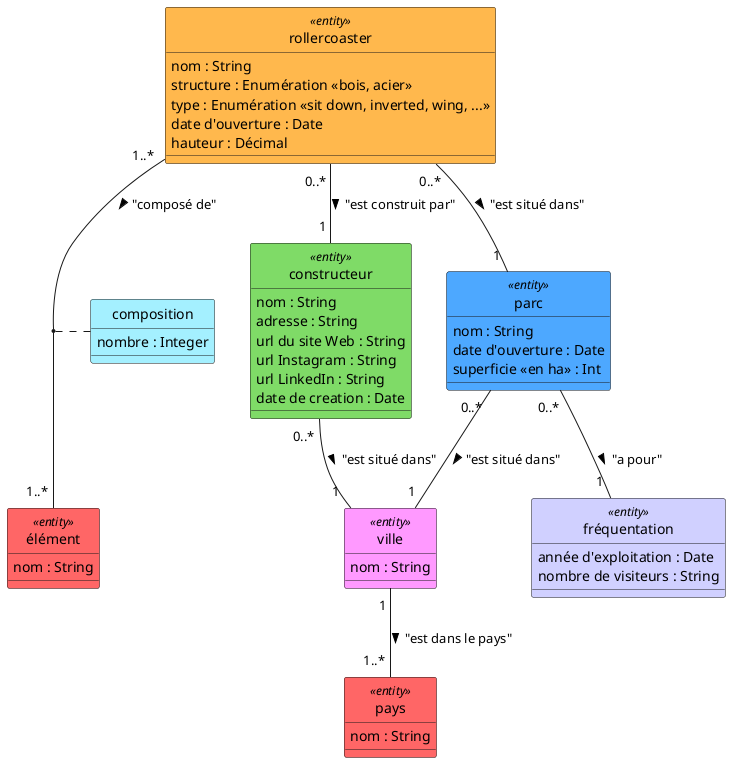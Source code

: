 @startuml

' Masquer les cercles dans les classes
hide circle 

' ---------------------------
'   Définition des entités 
' ---------------------------

entity "rollercoaster"  as rollercoaster <<entity>> #FFB84D {    
    nom : String
    structure : Enumération <<bois, acier>>
    type : Enumération <<sit down, inverted, wing, ...>>
    date d'ouverture : Date
    hauteur : Décimal
}

entity "constructeur" as constructeur <<entity>> #7FDB67 {    
    nom : String
    adresse : String
    url du site Web : String
    url Instagram : String
    url LinkedIn : String
    date de creation : Date
}

entity "parc" as parc <<entity>> #4DA8FF {    
    nom : String
    date d'ouverture : Date
    superficie <<en ha>> : Int
}

entity "ville" as ville <<entity>> #FF99FF {   
    nom : String
}

entity "pays" as pays <<entity>> #FF6666 {   
    nom : String
}

entity "élément" as element <<entity>> #FF6666 {    
    nom : String
}

entity "fréquentation" as frequentation <<entity>> #D0D0FF {    
    année d'exploitation : Date
    nombre de visiteurs : String
}

' -------------------------------
'   Associations (relations)
' -------------------------------

' Un constructeur PEUT NE PAS AVOIR comme PLUSIEURS de rollercoaster, mais avoir d'autres types d'attractions
' Un rollercoaster est obligatoirement construit par UN constructeurs.
rollercoaster  " 0..* "--" 1 " constructeur :  "est construit par" >

' Un rollercoaster est localisé dans UN parc et un parc peut avoir AUCUN ou PLUSIEURS rollercoasters
' A COMPLETER LA RELATION
rollercoaster " 0..* " -- " 1 " parc : "est situé dans" >

' Un constructeur est localisé dans UNE ville, une ville peut avoir AUCUN ou PLUSIEURS constructeurs
' A COMPLETER LA RELATION
constructeur " 0..* " -- " 1 " ville : "est situé dans" >

' Un parc d'attractions est  localisé dans UNE ville, une ville peut avoir AUCUN ou PLUSIEURS parcs d'attractions
' A COMPLETER LA RELATION
parc " 0..* " -- " 1 " ville : "est situé dans" >

' Un parc n'a pas encore de fréquentation avant la fin de sa 1ère année d'exploitation
' Ensuite un par aura PLUSIEURS fréquentations (une par année d'exploitation.)
' Une fréquentation est en relation avec UN parc pour UNE année.
' A COMPLETER LA RELATION
parc " 0..* " -- " 1 " frequentation : "a pour" >

' Une ville à UN unique pays, un pays à UNE ou plusieurs villes
' A COMPLETER LA RELATION
ville " 1 " -- " 1..* " pays : "est dans le pays" >


' Un rollercoaster est composé de PLUSIEURS ELEMENTS et un élément peut se trouver dans PLUSIEURS rollercosters
' Un élément peut également avoir un NOMBRE D'OCCURRENCES supérieur à 1 dans un rollercoaster
rollercoaster " 1..* " -- " 1..* " element : "composé de" >
(rollercoaster, element ) . composition
class "composition" as composition #A4F0FF {
    nombre : Integer
}


@enduml
